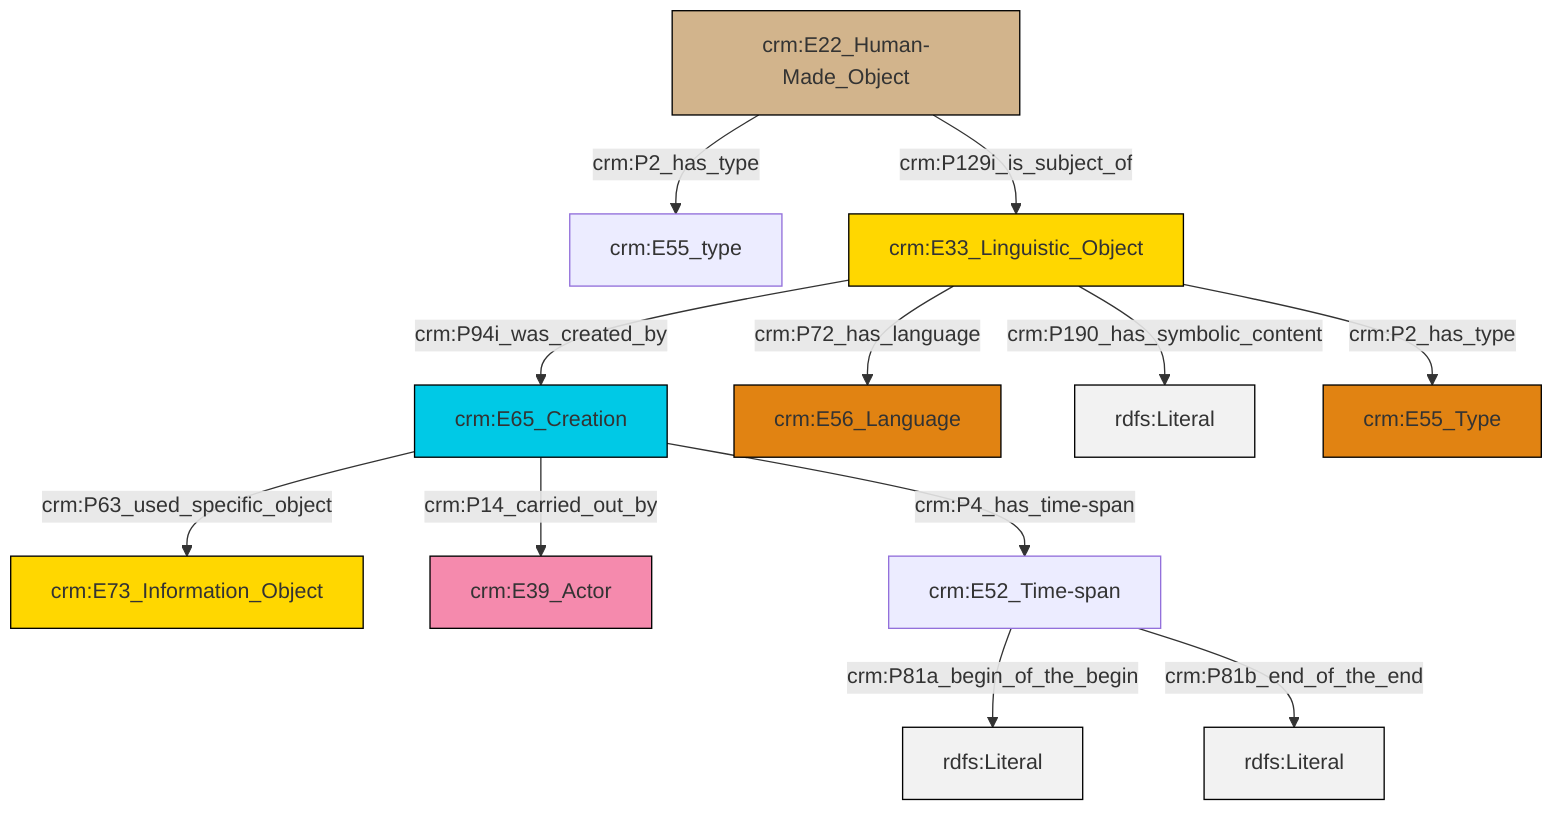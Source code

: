 graph TD
classDef Literal fill:#f2f2f2,stroke:#000000;
classDef CRM_Entity fill:#FFFFFF,stroke:#000000;
classDef Temporal_Entity fill:#00C9E6, stroke:#000000;
classDef Type fill:#E18312, stroke:#000000;
classDef Time-Span fill:#2C9C91, stroke:#000000;
classDef Appellation fill:#FFEB7F, stroke:#000000;
classDef Place fill:#008836, stroke:#000000;
classDef Persistent_Item fill:#B266B2, stroke:#000000;
classDef Conceptual_Object fill:#FFD700, stroke:#000000;
classDef Physical_Thing fill:#D2B48C, stroke:#000000;
classDef Actor fill:#f58aad, stroke:#000000;
classDef PC_Classes fill:#4ce600, stroke:#000000;
classDef Multi fill:#cccccc,stroke:#000000;

2["crm:E65_Creation"]:::Temporal_Entity -->|crm:P14_carried_out_by| 6["crm:E39_Actor"]:::Actor
2["crm:E65_Creation"]:::Temporal_Entity -->|crm:P4_has_time-span| 7["crm:E52_Time-span"]:::Default
9["crm:E33_Linguistic_Object"]:::Conceptual_Object -->|crm:P72_has_language| 10["crm:E56_Language"]:::Type
7["crm:E52_Time-span"]:::Default -->|crm:P81a_begin_of_the_begin| 11[rdfs:Literal]:::Literal
12["crm:E22_Human-Made_Object"]:::Physical_Thing -->|crm:P129i_is_subject_of| 9["crm:E33_Linguistic_Object"]:::Conceptual_Object
9["crm:E33_Linguistic_Object"]:::Conceptual_Object -->|crm:P94i_was_created_by| 2["crm:E65_Creation"]:::Temporal_Entity
9["crm:E33_Linguistic_Object"]:::Conceptual_Object -->|crm:P190_has_symbolic_content| 14[rdfs:Literal]:::Literal
9["crm:E33_Linguistic_Object"]:::Conceptual_Object -->|crm:P2_has_type| 15["crm:E55_Type"]:::Type
2["crm:E65_Creation"]:::Temporal_Entity -->|crm:P63_used_specific_object| 4["crm:E73_Information_Object"]:::Conceptual_Object
12["crm:E22_Human-Made_Object"]:::Physical_Thing -->|crm:P2_has_type| 0["crm:E55_type"]:::Default
7["crm:E52_Time-span"]:::Default -->|crm:P81b_end_of_the_end| 18[rdfs:Literal]:::Literal